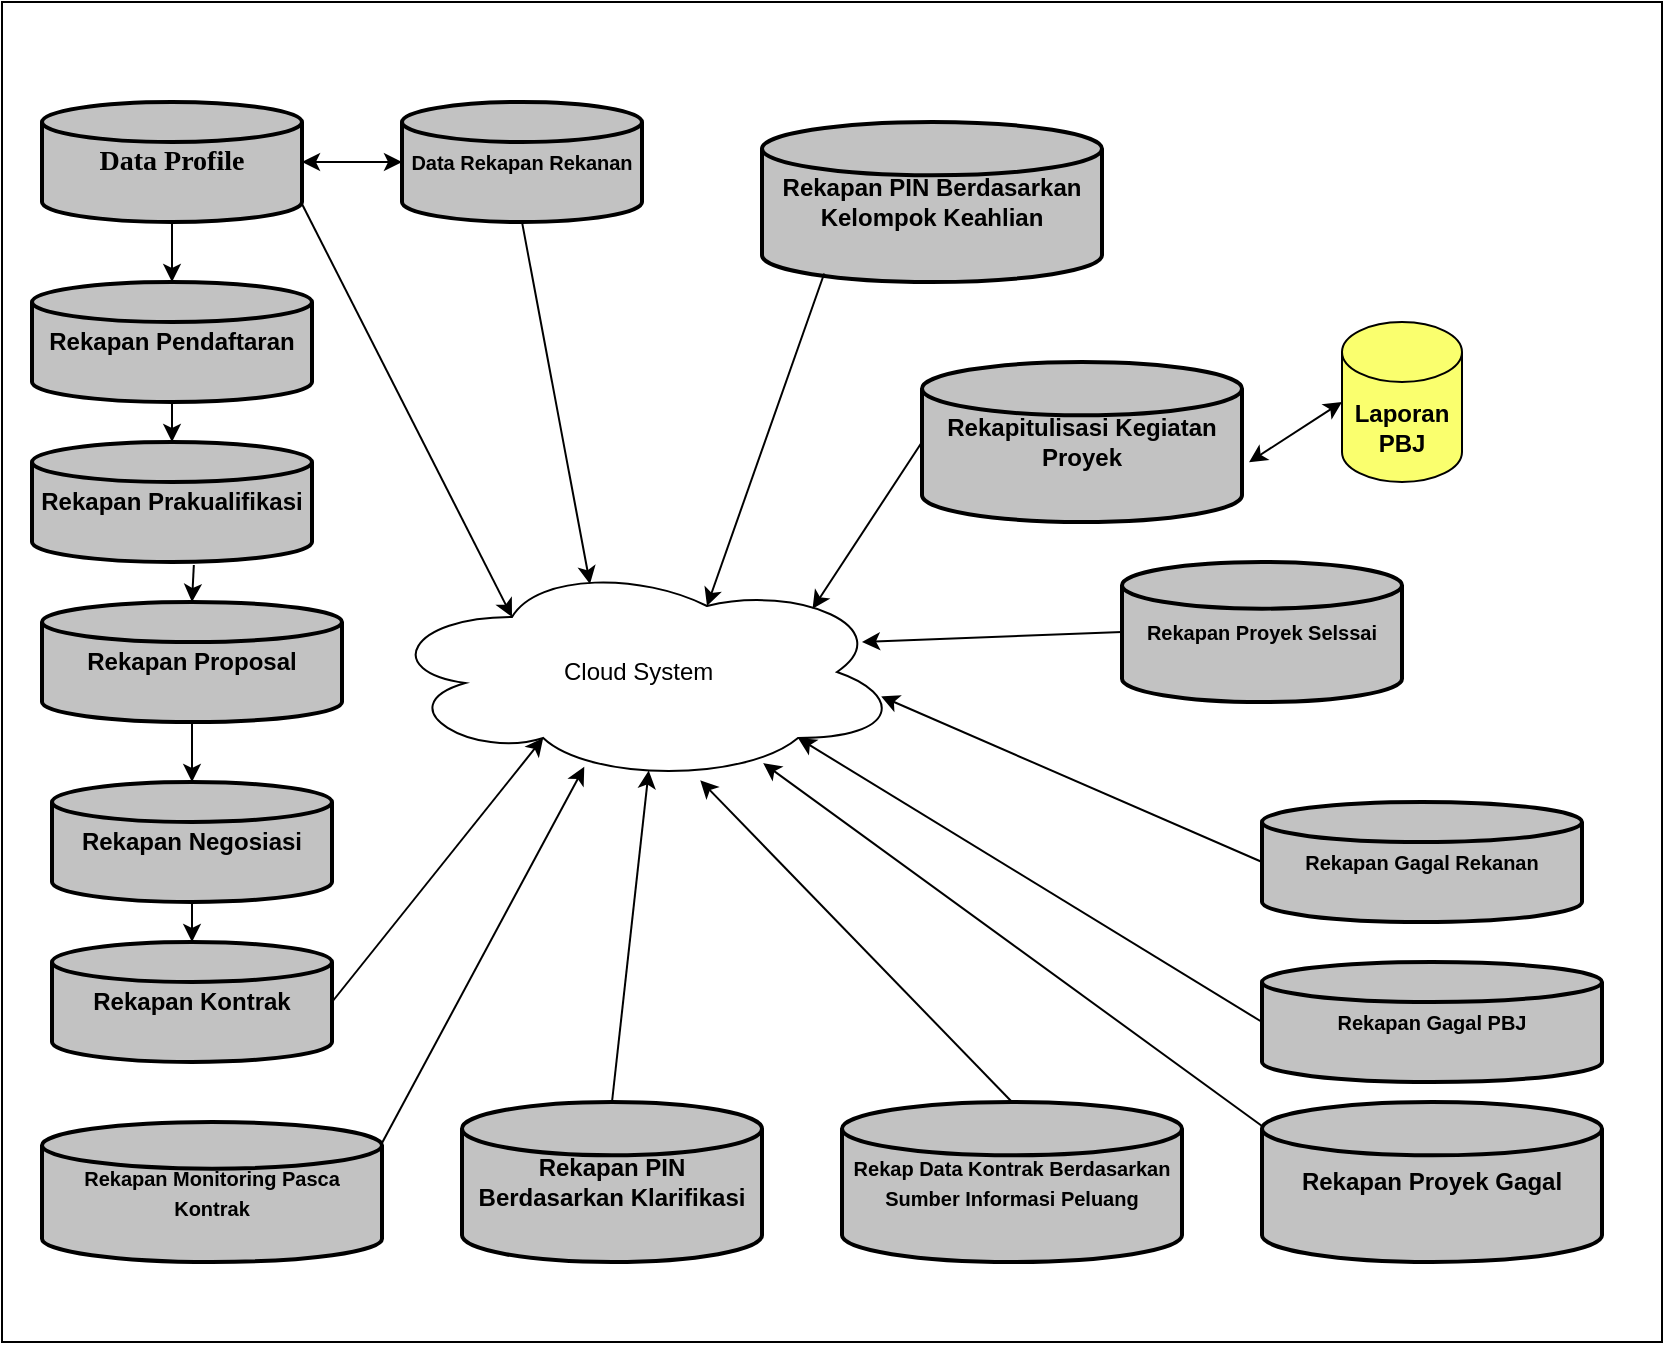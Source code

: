 <mxfile version="24.9.0">
  <diagram name="Page-1" id="jcIbqjNvUO0GuNZ87uYU">
    <mxGraphModel dx="2585" dy="1135" grid="1" gridSize="10" guides="1" tooltips="1" connect="1" arrows="1" fold="1" page="1" pageScale="1" pageWidth="850" pageHeight="1100" math="0" shadow="0">
      <root>
        <mxCell id="0" />
        <mxCell id="1" parent="0" />
        <mxCell id="GfokzzcRMbjAe4mJGQ3S-2" value="&lt;font face=&quot;Times New Roman&quot; style=&quot;font-size: 14px;&quot;&gt;Data Profile&lt;/font&gt;" style="strokeWidth=2;html=1;shape=mxgraph.flowchart.database;whiteSpace=wrap;fontStyle=1;fillColor=#C2C2C2;" vertex="1" parent="1">
          <mxGeometry x="270" y="50" width="130" height="60" as="geometry" />
        </mxCell>
        <mxCell id="GfokzzcRMbjAe4mJGQ3S-3" value="&lt;font style=&quot;font-size: 10px;&quot;&gt;Data Rekapan Rekanan&lt;/font&gt;" style="strokeWidth=2;html=1;shape=mxgraph.flowchart.database;whiteSpace=wrap;fontStyle=1;fillColor=#C2C2C2;" vertex="1" parent="1">
          <mxGeometry x="450" y="50" width="120" height="60" as="geometry" />
        </mxCell>
        <mxCell id="GfokzzcRMbjAe4mJGQ3S-4" value="Rekapan Pendaftaran" style="strokeWidth=2;html=1;shape=mxgraph.flowchart.database;whiteSpace=wrap;fontStyle=1;fillColor=#C2C2C2;" vertex="1" parent="1">
          <mxGeometry x="265" y="140" width="140" height="60" as="geometry" />
        </mxCell>
        <mxCell id="GfokzzcRMbjAe4mJGQ3S-6" value="Rekapan Prakualifikasi" style="strokeWidth=2;html=1;shape=mxgraph.flowchart.database;whiteSpace=wrap;fontStyle=1;fillColor=#C2C2C2;" vertex="1" parent="1">
          <mxGeometry x="265" y="220" width="140" height="60" as="geometry" />
        </mxCell>
        <mxCell id="GfokzzcRMbjAe4mJGQ3S-7" value="Rekapan Proposal" style="strokeWidth=2;html=1;shape=mxgraph.flowchart.database;whiteSpace=wrap;fontStyle=1;fillColor=#C2C2C2;" vertex="1" parent="1">
          <mxGeometry x="270" y="300" width="150" height="60" as="geometry" />
        </mxCell>
        <mxCell id="GfokzzcRMbjAe4mJGQ3S-8" value="Rekapan Negosiasi" style="strokeWidth=2;html=1;shape=mxgraph.flowchart.database;whiteSpace=wrap;fontStyle=1;fillColor=#C2C2C2;" vertex="1" parent="1">
          <mxGeometry x="275" y="390" width="140" height="60" as="geometry" />
        </mxCell>
        <mxCell id="GfokzzcRMbjAe4mJGQ3S-10" value="Rekapan Kontrak" style="strokeWidth=2;html=1;shape=mxgraph.flowchart.database;whiteSpace=wrap;fontStyle=1;fillColor=#C2C2C2;" vertex="1" parent="1">
          <mxGeometry x="275" y="470" width="140" height="60" as="geometry" />
        </mxCell>
        <mxCell id="GfokzzcRMbjAe4mJGQ3S-11" value="&lt;font style=&quot;font-size: 10px;&quot;&gt;Rekapan Gagal Rekanan&lt;/font&gt;" style="strokeWidth=2;html=1;shape=mxgraph.flowchart.database;whiteSpace=wrap;fontStyle=1;fillColor=#C2C2C2;" vertex="1" parent="1">
          <mxGeometry x="880" y="400" width="160" height="60" as="geometry" />
        </mxCell>
        <mxCell id="GfokzzcRMbjAe4mJGQ3S-12" value="&lt;font style=&quot;font-size: 10px;&quot;&gt;Rekapan Gagal PBJ&lt;/font&gt;" style="strokeWidth=2;html=1;shape=mxgraph.flowchart.database;whiteSpace=wrap;fontStyle=1;fillColor=#C2C2C2;" vertex="1" parent="1">
          <mxGeometry x="880" y="480" width="170" height="60" as="geometry" />
        </mxCell>
        <mxCell id="GfokzzcRMbjAe4mJGQ3S-13" value="&lt;b&gt;Rekapan PIN Berdasarkan Klarifikasi&lt;/b&gt;" style="strokeWidth=2;html=1;shape=mxgraph.flowchart.database;whiteSpace=wrap;fillColor=#C2C2C2;" vertex="1" parent="1">
          <mxGeometry x="480" y="550" width="150" height="80" as="geometry" />
        </mxCell>
        <mxCell id="GfokzzcRMbjAe4mJGQ3S-15" value="&lt;font style=&quot;font-size: 10px;&quot;&gt;Rekapan Proyek Selssai&lt;/font&gt;" style="strokeWidth=2;html=1;shape=mxgraph.flowchart.database;whiteSpace=wrap;fontStyle=1;fillColor=#C2C2C2;" vertex="1" parent="1">
          <mxGeometry x="810" y="280" width="140" height="70" as="geometry" />
        </mxCell>
        <mxCell id="GfokzzcRMbjAe4mJGQ3S-16" value="&lt;span style=&quot;font-size: 10px;&quot;&gt;Rekapan Monitoring Pasca Kontrak&lt;/span&gt;" style="strokeWidth=2;html=1;shape=mxgraph.flowchart.database;whiteSpace=wrap;fontStyle=1;fillColor=#C2C2C2;" vertex="1" parent="1">
          <mxGeometry x="270" y="560" width="170" height="70" as="geometry" />
        </mxCell>
        <mxCell id="GfokzzcRMbjAe4mJGQ3S-17" value="&lt;b&gt;Rekapitulisasi Kegiatan Proyek&lt;/b&gt;" style="strokeWidth=2;html=1;shape=mxgraph.flowchart.database;whiteSpace=wrap;fillColor=#C2C2C2;" vertex="1" parent="1">
          <mxGeometry x="710" y="180" width="160" height="80" as="geometry" />
        </mxCell>
        <mxCell id="GfokzzcRMbjAe4mJGQ3S-18" value="&lt;b&gt;Rekapan PIN Berdasarkan Kelompok Keahlian&lt;/b&gt;" style="strokeWidth=2;html=1;shape=mxgraph.flowchart.database;whiteSpace=wrap;fillColor=#C2C2C2;" vertex="1" parent="1">
          <mxGeometry x="630" y="60" width="170" height="80" as="geometry" />
        </mxCell>
        <mxCell id="GfokzzcRMbjAe4mJGQ3S-19" value="&lt;font style=&quot;font-size: 10px;&quot;&gt;&lt;b&gt;Rekap Data Kontrak Berdasarkan Sumber Informasi Peluang&lt;/b&gt;&lt;/font&gt;" style="strokeWidth=2;html=1;shape=mxgraph.flowchart.database;whiteSpace=wrap;fillColor=#C2C2C2;" vertex="1" parent="1">
          <mxGeometry x="670" y="550" width="170" height="80" as="geometry" />
        </mxCell>
        <mxCell id="GfokzzcRMbjAe4mJGQ3S-20" value="&lt;b&gt;Laporan PBJ&lt;/b&gt;" style="shape=cylinder3;whiteSpace=wrap;html=1;boundedLbl=1;backgroundOutline=1;size=15;fillColor=#FAFF6E;" vertex="1" parent="1">
          <mxGeometry x="920" y="160" width="60" height="80" as="geometry" />
        </mxCell>
        <mxCell id="GfokzzcRMbjAe4mJGQ3S-22" value="&lt;b&gt;Rekapan Proyek Gagal&lt;/b&gt;" style="strokeWidth=2;html=1;shape=mxgraph.flowchart.database;whiteSpace=wrap;fillColor=#C2C2C2;" vertex="1" parent="1">
          <mxGeometry x="880" y="550" width="170" height="80" as="geometry" />
        </mxCell>
        <mxCell id="GfokzzcRMbjAe4mJGQ3S-23" value="" style="endArrow=classic;html=1;rounded=0;exitX=0.5;exitY=1;exitDx=0;exitDy=0;exitPerimeter=0;entryX=0.5;entryY=0;entryDx=0;entryDy=0;entryPerimeter=0;" edge="1" parent="1" source="GfokzzcRMbjAe4mJGQ3S-2" target="GfokzzcRMbjAe4mJGQ3S-4">
          <mxGeometry width="50" height="50" relative="1" as="geometry">
            <mxPoint x="630" y="370" as="sourcePoint" />
            <mxPoint x="680" y="320" as="targetPoint" />
          </mxGeometry>
        </mxCell>
        <mxCell id="GfokzzcRMbjAe4mJGQ3S-24" value="" style="endArrow=classic;html=1;rounded=0;exitX=0.5;exitY=1;exitDx=0;exitDy=0;exitPerimeter=0;entryX=0.5;entryY=0;entryDx=0;entryDy=0;entryPerimeter=0;" edge="1" parent="1" source="GfokzzcRMbjAe4mJGQ3S-4" target="GfokzzcRMbjAe4mJGQ3S-6">
          <mxGeometry width="50" height="50" relative="1" as="geometry">
            <mxPoint x="630" y="370" as="sourcePoint" />
            <mxPoint x="680" y="320" as="targetPoint" />
          </mxGeometry>
        </mxCell>
        <mxCell id="GfokzzcRMbjAe4mJGQ3S-25" value="" style="endArrow=classic;startArrow=classic;html=1;rounded=0;exitX=1;exitY=0.5;exitDx=0;exitDy=0;exitPerimeter=0;entryX=0;entryY=0.5;entryDx=0;entryDy=0;entryPerimeter=0;" edge="1" parent="1" source="GfokzzcRMbjAe4mJGQ3S-2" target="GfokzzcRMbjAe4mJGQ3S-3">
          <mxGeometry width="50" height="50" relative="1" as="geometry">
            <mxPoint x="630" y="370" as="sourcePoint" />
            <mxPoint x="680" y="320" as="targetPoint" />
          </mxGeometry>
        </mxCell>
        <mxCell id="GfokzzcRMbjAe4mJGQ3S-26" value="" style="endArrow=classic;html=1;rounded=0;exitX=0.578;exitY=1.025;exitDx=0;exitDy=0;exitPerimeter=0;entryX=0.5;entryY=0;entryDx=0;entryDy=0;entryPerimeter=0;" edge="1" parent="1" source="GfokzzcRMbjAe4mJGQ3S-6" target="GfokzzcRMbjAe4mJGQ3S-7">
          <mxGeometry width="50" height="50" relative="1" as="geometry">
            <mxPoint x="630" y="370" as="sourcePoint" />
            <mxPoint x="680" y="320" as="targetPoint" />
          </mxGeometry>
        </mxCell>
        <mxCell id="GfokzzcRMbjAe4mJGQ3S-27" value="" style="endArrow=classic;html=1;rounded=0;exitX=0.5;exitY=1;exitDx=0;exitDy=0;exitPerimeter=0;" edge="1" parent="1" source="GfokzzcRMbjAe4mJGQ3S-7" target="GfokzzcRMbjAe4mJGQ3S-8">
          <mxGeometry width="50" height="50" relative="1" as="geometry">
            <mxPoint x="630" y="370" as="sourcePoint" />
            <mxPoint x="680" y="320" as="targetPoint" />
          </mxGeometry>
        </mxCell>
        <mxCell id="GfokzzcRMbjAe4mJGQ3S-28" value="" style="endArrow=classic;html=1;rounded=0;exitX=0.5;exitY=1;exitDx=0;exitDy=0;exitPerimeter=0;entryX=0.5;entryY=0;entryDx=0;entryDy=0;entryPerimeter=0;" edge="1" parent="1" source="GfokzzcRMbjAe4mJGQ3S-8" target="GfokzzcRMbjAe4mJGQ3S-10">
          <mxGeometry width="50" height="50" relative="1" as="geometry">
            <mxPoint x="630" y="370" as="sourcePoint" />
            <mxPoint x="680" y="320" as="targetPoint" />
          </mxGeometry>
        </mxCell>
        <mxCell id="GfokzzcRMbjAe4mJGQ3S-30" value="Cloud System&amp;nbsp;" style="ellipse;shape=cloud;whiteSpace=wrap;html=1;" vertex="1" parent="1">
          <mxGeometry x="440" y="280" width="260" height="110" as="geometry" />
        </mxCell>
        <mxCell id="GfokzzcRMbjAe4mJGQ3S-33" value="" style="endArrow=classic;html=1;rounded=0;exitX=1;exitY=0.5;exitDx=0;exitDy=0;exitPerimeter=0;entryX=0.31;entryY=0.8;entryDx=0;entryDy=0;entryPerimeter=0;" edge="1" parent="1" source="GfokzzcRMbjAe4mJGQ3S-10" target="GfokzzcRMbjAe4mJGQ3S-30">
          <mxGeometry width="50" height="50" relative="1" as="geometry">
            <mxPoint x="630" y="370" as="sourcePoint" />
            <mxPoint x="680" y="320" as="targetPoint" />
          </mxGeometry>
        </mxCell>
        <mxCell id="GfokzzcRMbjAe4mJGQ3S-34" value="" style="endArrow=classic;html=1;rounded=0;exitX=1;exitY=0.15;exitDx=0;exitDy=0;exitPerimeter=0;entryX=0.389;entryY=0.931;entryDx=0;entryDy=0;entryPerimeter=0;" edge="1" parent="1" source="GfokzzcRMbjAe4mJGQ3S-16" target="GfokzzcRMbjAe4mJGQ3S-30">
          <mxGeometry width="50" height="50" relative="1" as="geometry">
            <mxPoint x="630" y="370" as="sourcePoint" />
            <mxPoint x="680" y="320" as="targetPoint" />
          </mxGeometry>
        </mxCell>
        <mxCell id="GfokzzcRMbjAe4mJGQ3S-35" value="" style="endArrow=classic;html=1;rounded=0;exitX=0.5;exitY=0;exitDx=0;exitDy=0;exitPerimeter=0;entryX=0.513;entryY=0.948;entryDx=0;entryDy=0;entryPerimeter=0;" edge="1" parent="1" source="GfokzzcRMbjAe4mJGQ3S-13" target="GfokzzcRMbjAe4mJGQ3S-30">
          <mxGeometry width="50" height="50" relative="1" as="geometry">
            <mxPoint x="630" y="370" as="sourcePoint" />
            <mxPoint x="680" y="320" as="targetPoint" />
          </mxGeometry>
        </mxCell>
        <mxCell id="GfokzzcRMbjAe4mJGQ3S-36" value="" style="endArrow=classic;html=1;rounded=0;exitX=0.5;exitY=0;exitDx=0;exitDy=0;exitPerimeter=0;entryX=0.612;entryY=0.992;entryDx=0;entryDy=0;entryPerimeter=0;" edge="1" parent="1" source="GfokzzcRMbjAe4mJGQ3S-19" target="GfokzzcRMbjAe4mJGQ3S-30">
          <mxGeometry width="50" height="50" relative="1" as="geometry">
            <mxPoint x="630" y="370" as="sourcePoint" />
            <mxPoint x="622" y="384" as="targetPoint" />
          </mxGeometry>
        </mxCell>
        <mxCell id="GfokzzcRMbjAe4mJGQ3S-37" value="" style="endArrow=classic;html=1;rounded=0;exitX=0;exitY=0.15;exitDx=0;exitDy=0;exitPerimeter=0;entryX=0.733;entryY=0.914;entryDx=0;entryDy=0;entryPerimeter=0;" edge="1" parent="1" source="GfokzzcRMbjAe4mJGQ3S-22" target="GfokzzcRMbjAe4mJGQ3S-30">
          <mxGeometry width="50" height="50" relative="1" as="geometry">
            <mxPoint x="630" y="370" as="sourcePoint" />
            <mxPoint x="680" y="320" as="targetPoint" />
          </mxGeometry>
        </mxCell>
        <mxCell id="GfokzzcRMbjAe4mJGQ3S-38" value="" style="endArrow=classic;html=1;rounded=0;exitX=0;exitY=0.5;exitDx=0;exitDy=0;exitPerimeter=0;entryX=0.8;entryY=0.8;entryDx=0;entryDy=0;entryPerimeter=0;" edge="1" parent="1" source="GfokzzcRMbjAe4mJGQ3S-12" target="GfokzzcRMbjAe4mJGQ3S-30">
          <mxGeometry width="50" height="50" relative="1" as="geometry">
            <mxPoint x="630" y="370" as="sourcePoint" />
            <mxPoint x="680" y="320" as="targetPoint" />
          </mxGeometry>
        </mxCell>
        <mxCell id="GfokzzcRMbjAe4mJGQ3S-39" value="" style="endArrow=classic;html=1;rounded=0;exitX=0;exitY=0.5;exitDx=0;exitDy=0;exitPerimeter=0;entryX=0.96;entryY=0.611;entryDx=0;entryDy=0;entryPerimeter=0;" edge="1" parent="1" source="GfokzzcRMbjAe4mJGQ3S-11" target="GfokzzcRMbjAe4mJGQ3S-30">
          <mxGeometry width="50" height="50" relative="1" as="geometry">
            <mxPoint x="630" y="370" as="sourcePoint" />
            <mxPoint x="680" y="320" as="targetPoint" />
          </mxGeometry>
        </mxCell>
        <mxCell id="GfokzzcRMbjAe4mJGQ3S-40" value="" style="endArrow=classic;html=1;rounded=0;exitX=0;exitY=0.5;exitDx=0;exitDy=0;exitPerimeter=0;" edge="1" parent="1" source="GfokzzcRMbjAe4mJGQ3S-15">
          <mxGeometry width="50" height="50" relative="1" as="geometry">
            <mxPoint x="630" y="370" as="sourcePoint" />
            <mxPoint x="680" y="320" as="targetPoint" />
          </mxGeometry>
        </mxCell>
        <mxCell id="GfokzzcRMbjAe4mJGQ3S-41" value="" style="endArrow=classic;html=1;rounded=0;exitX=0;exitY=0.5;exitDx=0;exitDy=0;exitPerimeter=0;entryX=0.828;entryY=0.213;entryDx=0;entryDy=0;entryPerimeter=0;" edge="1" parent="1" source="GfokzzcRMbjAe4mJGQ3S-17" target="GfokzzcRMbjAe4mJGQ3S-30">
          <mxGeometry width="50" height="50" relative="1" as="geometry">
            <mxPoint x="630" y="370" as="sourcePoint" />
            <mxPoint x="680" y="320" as="targetPoint" />
          </mxGeometry>
        </mxCell>
        <mxCell id="GfokzzcRMbjAe4mJGQ3S-42" value="" style="endArrow=classic;html=1;rounded=0;exitX=0.183;exitY=0.947;exitDx=0;exitDy=0;exitPerimeter=0;entryX=0.625;entryY=0.2;entryDx=0;entryDy=0;entryPerimeter=0;" edge="1" parent="1" source="GfokzzcRMbjAe4mJGQ3S-18" target="GfokzzcRMbjAe4mJGQ3S-30">
          <mxGeometry width="50" height="50" relative="1" as="geometry">
            <mxPoint x="630" y="370" as="sourcePoint" />
            <mxPoint x="680" y="320" as="targetPoint" />
          </mxGeometry>
        </mxCell>
        <mxCell id="GfokzzcRMbjAe4mJGQ3S-43" value="" style="endArrow=classic;html=1;rounded=0;exitX=0.5;exitY=1;exitDx=0;exitDy=0;exitPerimeter=0;entryX=0.4;entryY=0.1;entryDx=0;entryDy=0;entryPerimeter=0;" edge="1" parent="1" source="GfokzzcRMbjAe4mJGQ3S-3" target="GfokzzcRMbjAe4mJGQ3S-30">
          <mxGeometry width="50" height="50" relative="1" as="geometry">
            <mxPoint x="630" y="370" as="sourcePoint" />
            <mxPoint x="680" y="320" as="targetPoint" />
          </mxGeometry>
        </mxCell>
        <mxCell id="GfokzzcRMbjAe4mJGQ3S-44" value="" style="endArrow=classic;html=1;rounded=0;exitX=1;exitY=0.85;exitDx=0;exitDy=0;exitPerimeter=0;entryX=0.25;entryY=0.25;entryDx=0;entryDy=0;entryPerimeter=0;" edge="1" parent="1" source="GfokzzcRMbjAe4mJGQ3S-2" target="GfokzzcRMbjAe4mJGQ3S-30">
          <mxGeometry width="50" height="50" relative="1" as="geometry">
            <mxPoint x="630" y="370" as="sourcePoint" />
            <mxPoint x="680" y="320" as="targetPoint" />
          </mxGeometry>
        </mxCell>
        <mxCell id="GfokzzcRMbjAe4mJGQ3S-45" value="" style="endArrow=classic;startArrow=classic;html=1;rounded=0;exitX=1.022;exitY=0.626;exitDx=0;exitDy=0;exitPerimeter=0;entryX=0;entryY=0.5;entryDx=0;entryDy=0;entryPerimeter=0;" edge="1" parent="1" source="GfokzzcRMbjAe4mJGQ3S-17" target="GfokzzcRMbjAe4mJGQ3S-20">
          <mxGeometry width="50" height="50" relative="1" as="geometry">
            <mxPoint x="630" y="370" as="sourcePoint" />
            <mxPoint x="680" y="320" as="targetPoint" />
          </mxGeometry>
        </mxCell>
        <mxCell id="GfokzzcRMbjAe4mJGQ3S-47" value="" style="rounded=0;whiteSpace=wrap;html=1;fillColor=none;" vertex="1" parent="1">
          <mxGeometry x="250" width="830" height="670" as="geometry" />
        </mxCell>
      </root>
    </mxGraphModel>
  </diagram>
</mxfile>
